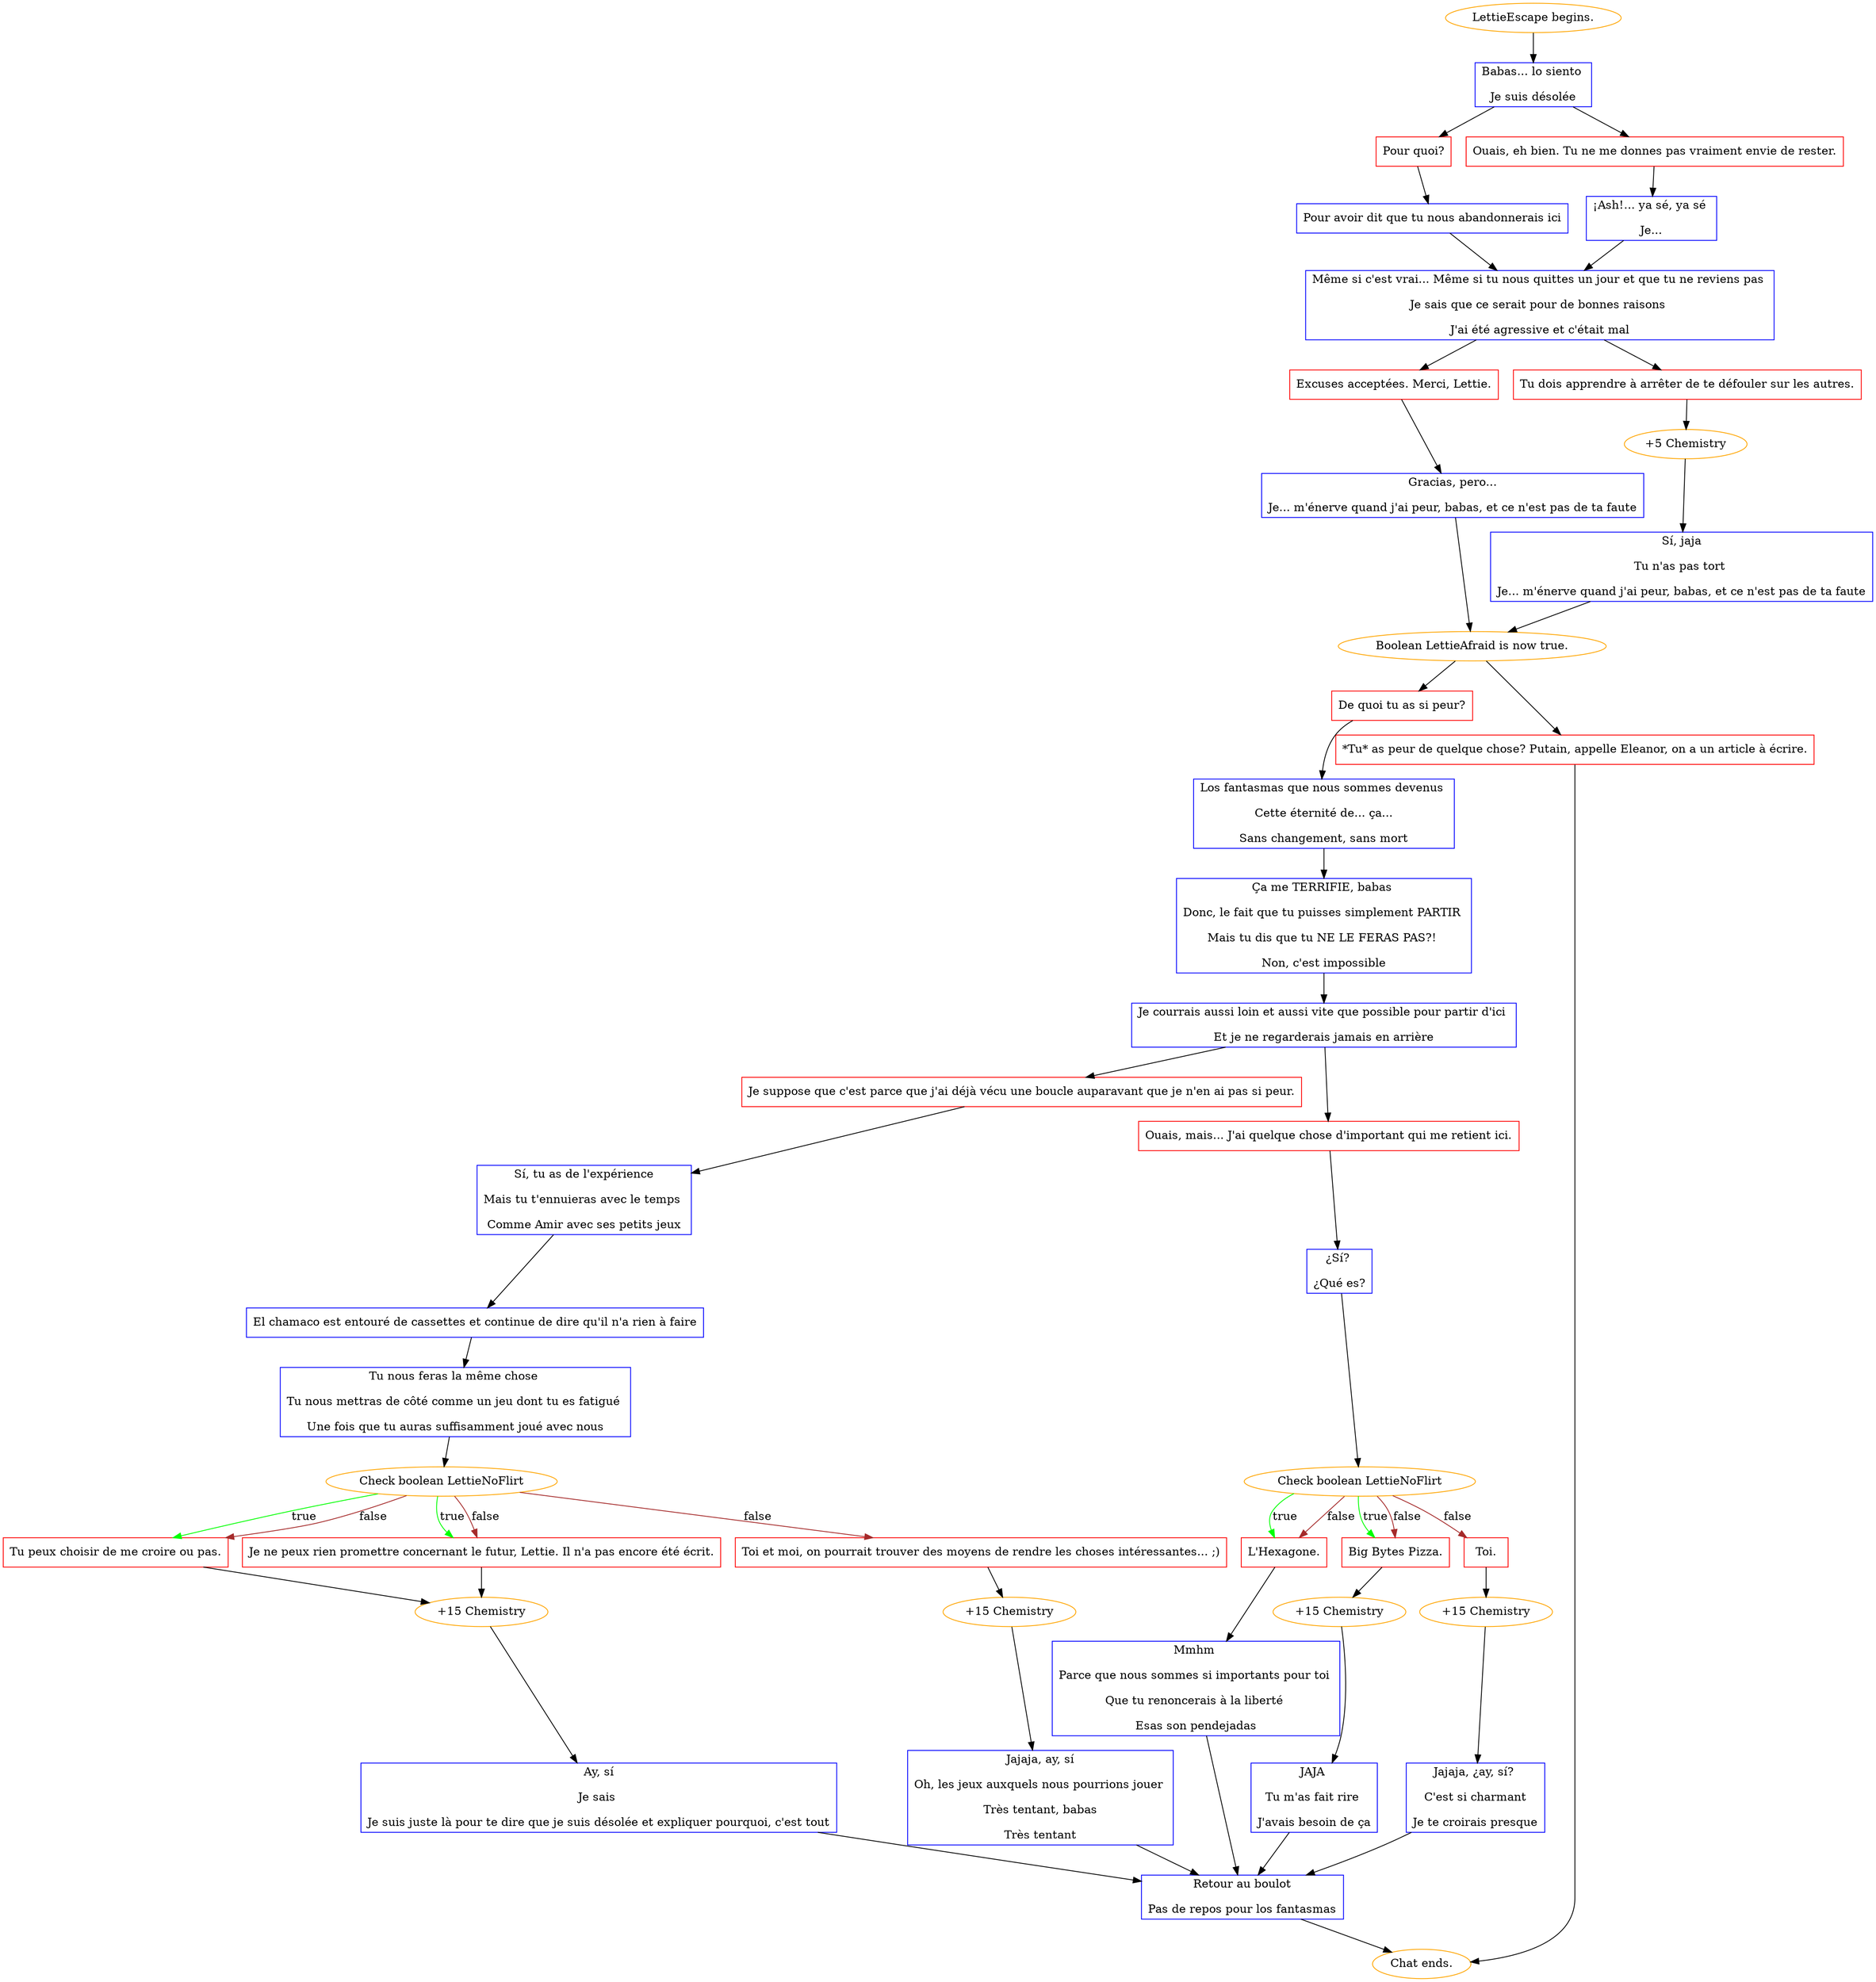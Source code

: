 digraph {
	"LettieEscape begins." [color=orange];
		"LettieEscape begins." -> j3877719590;
	j3877719590 [label="Babas... lo siento 
Je suis désolée",shape=box,color=blue];
		j3877719590 -> j2714177723;
		j3877719590 -> j380758665;
	j2714177723 [label="Pour quoi?",shape=box,color=red];
		j2714177723 -> j1638187245;
	j380758665 [label="Ouais, eh bien. Tu ne me donnes pas vraiment envie de rester.",shape=box,color=red];
		j380758665 -> j1308267843;
	j1638187245 [label="Pour avoir dit que tu nous abandonnerais ici",shape=box,color=blue];
		j1638187245 -> j833092967;
	j1308267843 [label="¡Ash!... ya sé, ya sé 
Je...",shape=box,color=blue];
		j1308267843 -> j833092967;
	j833092967 [label="Même si c'est vrai... Même si tu nous quittes un jour et que tu ne reviens pas 
Je sais que ce serait pour de bonnes raisons 
J'ai été agressive et c'était mal",shape=box,color=blue];
		j833092967 -> j1760721938;
		j833092967 -> j1713812878;
	j1760721938 [label="Excuses acceptées. Merci, Lettie.",shape=box,color=red];
		j1760721938 -> j873967925;
	j1713812878 [label="Tu dois apprendre à arrêter de te défouler sur les autres.",shape=box,color=red];
		j1713812878 -> j728197635;
	j873967925 [label="Gracias, pero...
Je... m'énerve quand j'ai peur, babas, et ce n'est pas de ta faute",shape=box,color=blue];
		j873967925 -> j3583486497;
	j728197635 [label="+5 Chemistry",color=orange];
		j728197635 -> j3819703758;
	j3583486497 [label="Boolean LettieAfraid is now true.",color=orange];
		j3583486497 -> j3072818583;
		j3583486497 -> j2936609281;
	j3819703758 [label="Sí, jaja
Tu n'as pas tort 
Je... m'énerve quand j'ai peur, babas, et ce n'est pas de ta faute",shape=box,color=blue];
		j3819703758 -> j3583486497;
	j3072818583 [label="De quoi tu as si peur?",shape=box,color=red];
		j3072818583 -> j705320834;
	j2936609281 [label="*Tu* as peur de quelque chose? Putain, appelle Eleanor, on a un article à écrire.",shape=box,color=red];
		j2936609281 -> "Chat ends.";
	j705320834 [label="Los fantasmas que nous sommes devenus 
Cette éternité de... ça...
Sans changement, sans mort",shape=box,color=blue];
		j705320834 -> j3425132744;
	"Chat ends." [color=orange];
	j3425132744 [label="Ça me TERRIFIE, babas 
Donc, le fait que tu puisses simplement PARTIR 
Mais tu dis que tu NE LE FERAS PAS?! 
Non, c'est impossible",shape=box,color=blue];
		j3425132744 -> j1853717726;
	j1853717726 [label="Je courrais aussi loin et aussi vite que possible pour partir d'ici 
Et je ne regarderais jamais en arrière",shape=box,color=blue];
		j1853717726 -> j673197613;
		j1853717726 -> j398145324;
	j673197613 [label="Je suppose que c'est parce que j'ai déjà vécu une boucle auparavant que je n'en ai pas si peur.",shape=box,color=red];
		j673197613 -> j2455340514;
	j398145324 [label="Ouais, mais... J'ai quelque chose d'important qui me retient ici.",shape=box,color=red];
		j398145324 -> j3078940324;
	j2455340514 [label="Sí, tu as de l'expérience
Mais tu t'ennuieras avec le temps 
Comme Amir avec ses petits jeux",shape=box,color=blue];
		j2455340514 -> j2343479923;
	j3078940324 [label="¿Sí? 
¿Qué es?",shape=box,color=blue];
		j3078940324 -> j951984688;
	j2343479923 [label="El chamaco est entouré de cassettes et continue de dire qu'il n'a rien à faire",shape=box,color=blue];
		j2343479923 -> j2432812523;
	j951984688 [label="Check boolean LettieNoFlirt",color=orange];
		j951984688 -> j1409214128 [label=true,color=green];
		j951984688 -> j2119007813 [label=true,color=green];
		j951984688 -> j1409214128 [label=false,color=brown];
		j951984688 -> j2119007813 [label=false,color=brown];
		j951984688 -> j2989462220 [label=false,color=brown];
	j2432812523 [label="Tu nous feras la même chose 
Tu nous mettras de côté comme un jeu dont tu es fatigué 
Une fois que tu auras suffisamment joué avec nous",shape=box,color=blue];
		j2432812523 -> j4268600434;
	j1409214128 [label="L'Hexagone.",shape=box,color=red];
		j1409214128 -> j910202925;
	j2119007813 [label="Big Bytes Pizza.",shape=box,color=red];
		j2119007813 -> j3654579779;
	j2989462220 [label="Toi.",shape=box,color=red];
		j2989462220 -> j21473094;
	j4268600434 [label="Check boolean LettieNoFlirt",color=orange];
		j4268600434 -> j545811087 [label=true,color=green];
		j4268600434 -> j3320706700 [label=true,color=green];
		j4268600434 -> j545811087 [label=false,color=brown];
		j4268600434 -> j3320706700 [label=false,color=brown];
		j4268600434 -> j1361112404 [label=false,color=brown];
	j910202925 [label="Mmhm 
Parce que nous sommes si importants pour toi 
Que tu renoncerais à la liberté 
Esas son pendejadas",shape=box,color=blue];
		j910202925 -> j2228000741;
	j3654579779 [label="+15 Chemistry",color=orange];
		j3654579779 -> j1795680315;
	j21473094 [label="+15 Chemistry",color=orange];
		j21473094 -> j1767144966;
	j545811087 [label="Tu peux choisir de me croire ou pas.",shape=box,color=red];
		j545811087 -> j3035333492;
	j3320706700 [label="Je ne peux rien promettre concernant le futur, Lettie. Il n'a pas encore été écrit.",shape=box,color=red];
		j3320706700 -> j3035333492;
	j1361112404 [label="Toi et moi, on pourrait trouver des moyens de rendre les choses intéressantes... ;)",shape=box,color=red];
		j1361112404 -> j534688368;
	j2228000741 [label="Retour au boulot
Pas de repos pour los fantasmas",shape=box,color=blue];
		j2228000741 -> "Chat ends.";
	j1795680315 [label="JAJA 
Tu m'as fait rire 
J'avais besoin de ça",shape=box,color=blue];
		j1795680315 -> j2228000741;
	j1767144966 [label="Jajaja, ¿ay, sí? 
C'est si charmant
Je te croirais presque",shape=box,color=blue];
		j1767144966 -> j2228000741;
	j3035333492 [label="+15 Chemistry",color=orange];
		j3035333492 -> j1261679219;
	j534688368 [label="+15 Chemistry",color=orange];
		j534688368 -> j3249320262;
	j1261679219 [label="Ay, sí
Je sais 
Je suis juste là pour te dire que je suis désolée et expliquer pourquoi, c'est tout",shape=box,color=blue];
		j1261679219 -> j2228000741;
	j3249320262 [label="Jajaja, ay, sí
Oh, les jeux auxquels nous pourrions jouer 
Très tentant, babas
Très tentant",shape=box,color=blue];
		j3249320262 -> j2228000741;
}